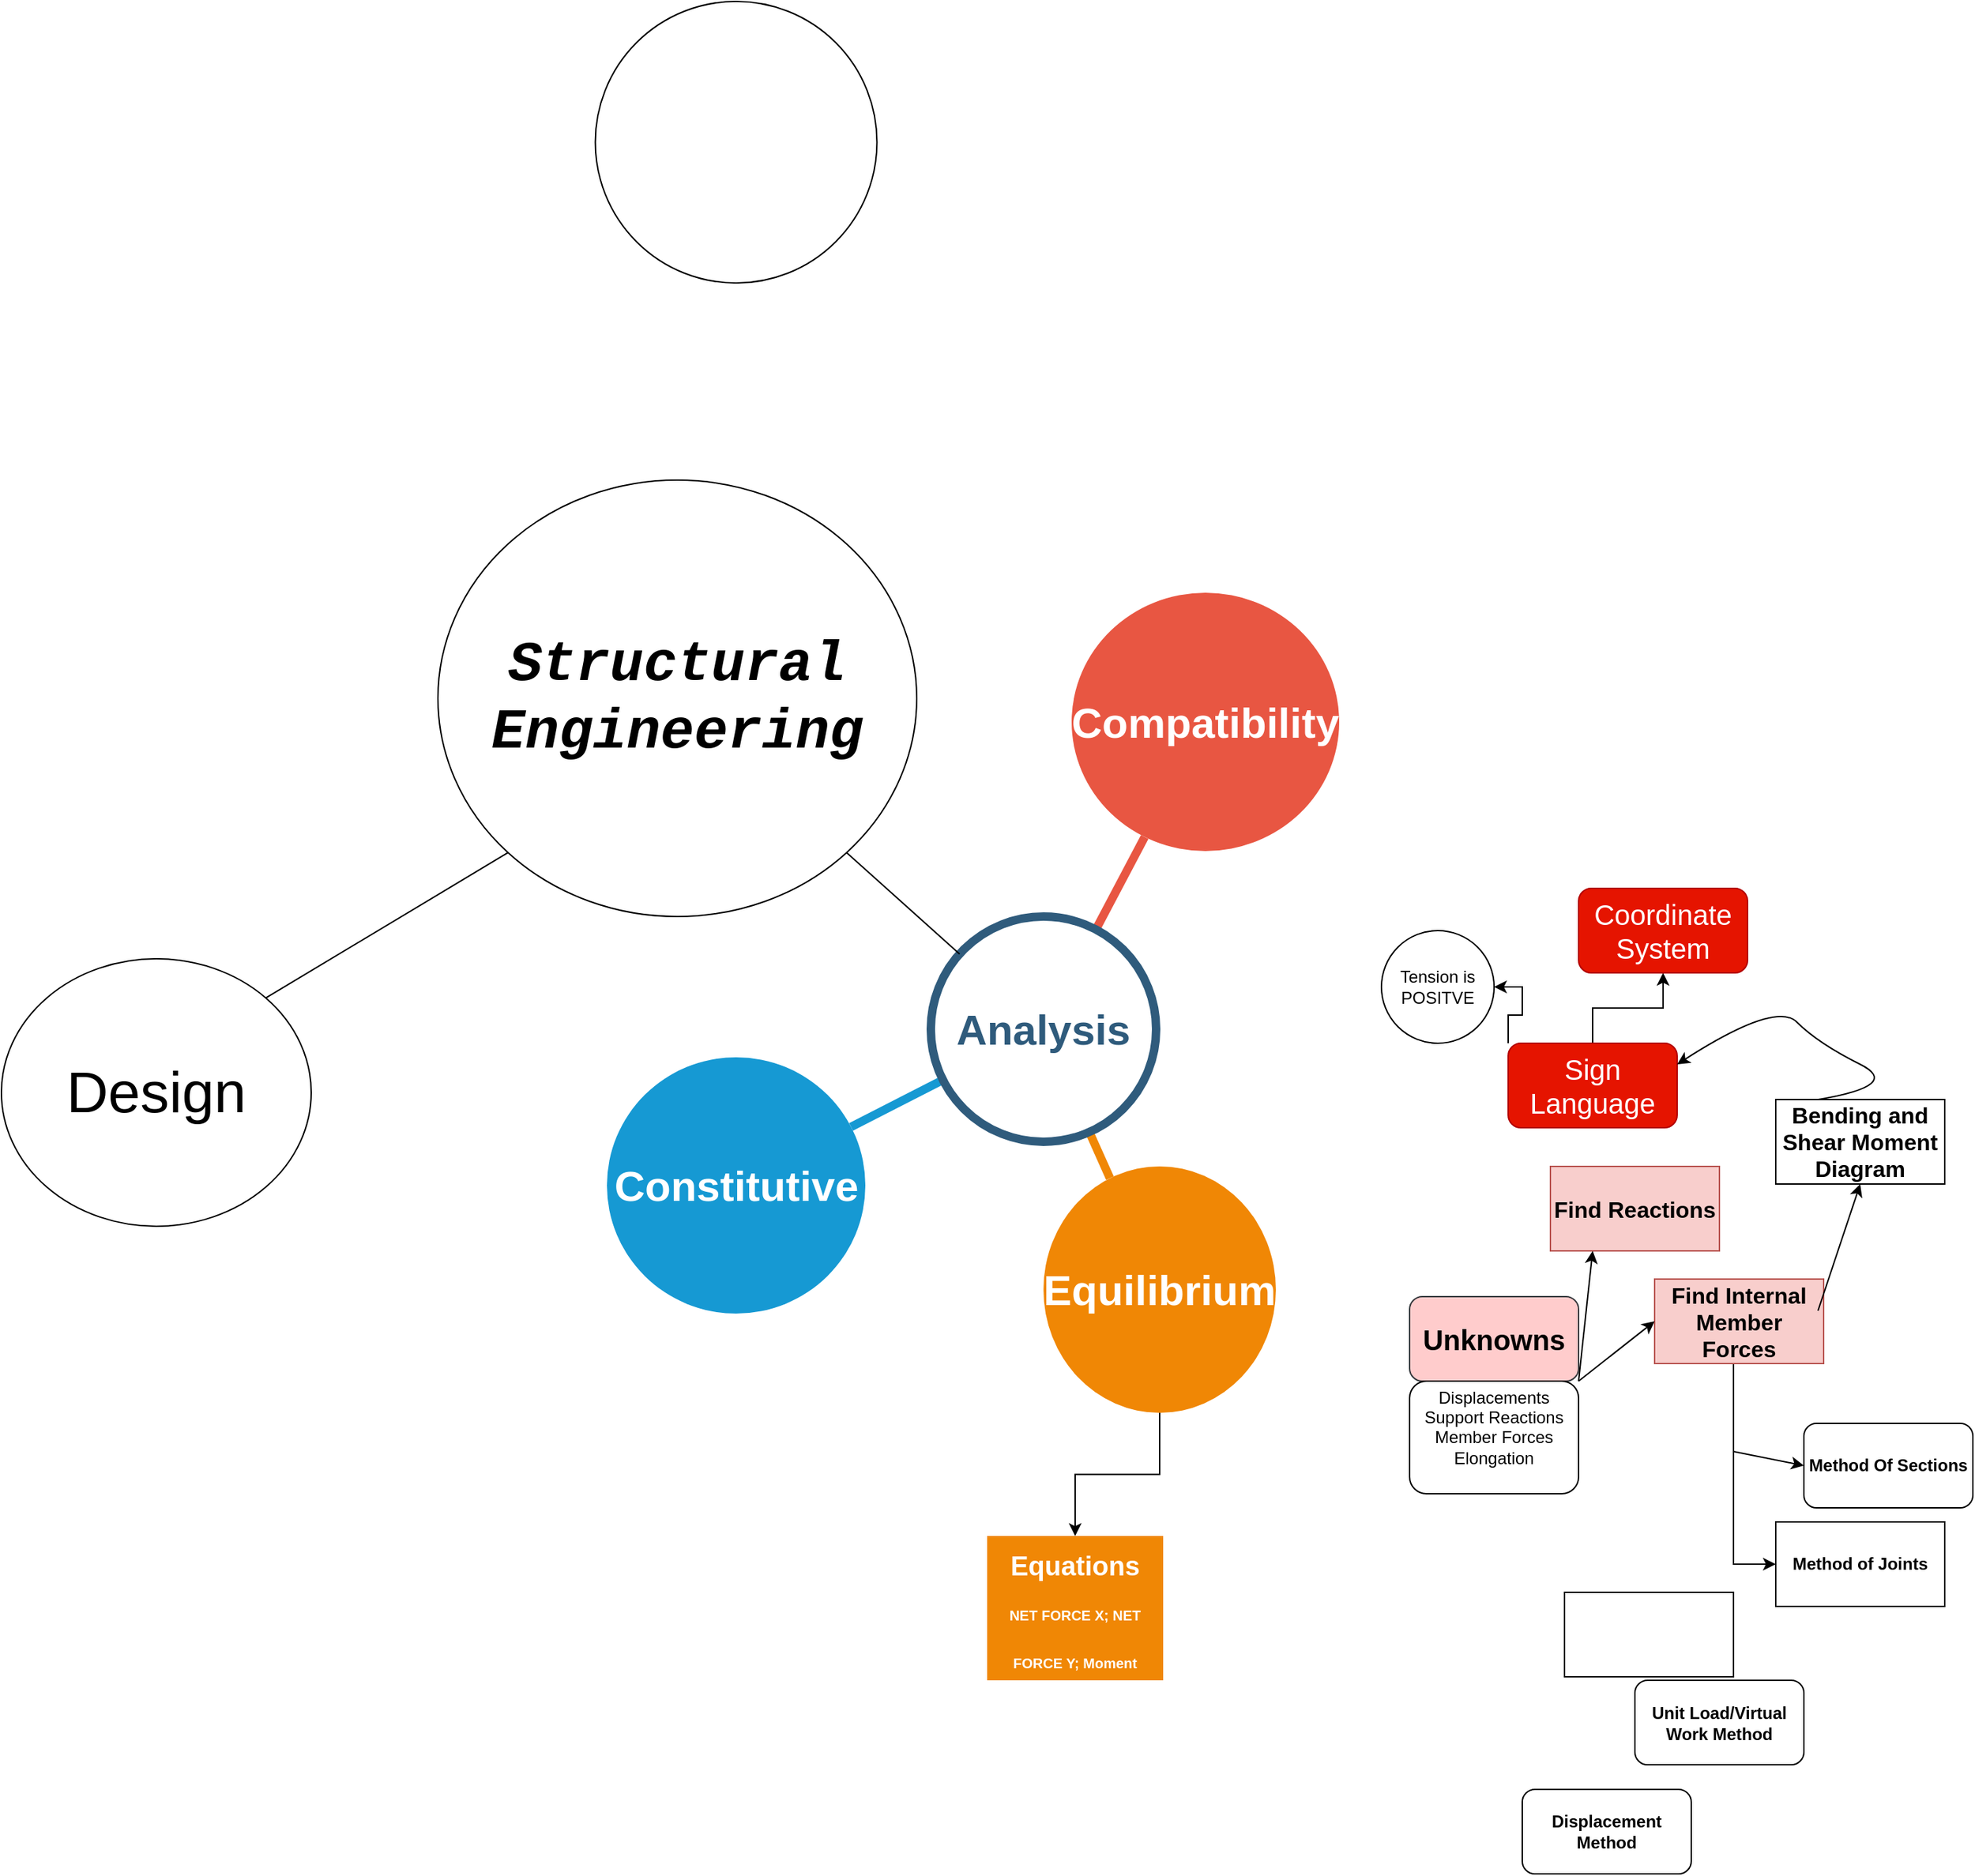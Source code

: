 <mxfile version="26.0.10">
  <diagram id="6a731a19-8d31-9384-78a2-239565b7b9f0" name="Page-1">
    <mxGraphModel dx="1444" dy="858" grid="1" gridSize="10" guides="1" tooltips="1" connect="1" arrows="1" fold="1" page="1" pageScale="1" pageWidth="1169" pageHeight="827" background="none" math="0" shadow="0">
      <root>
        <mxCell id="0" />
        <mxCell id="1" parent="0" />
        <mxCell id="1350" value="Constitutive" style="ellipse;whiteSpace=wrap;html=1;shadow=0;fontFamily=Helvetica;fontSize=30;fontColor=#FFFFFF;align=center;strokeWidth=3;fillColor=#1699D3;strokeColor=none;fontStyle=1" parent="1" vertex="1">
          <mxGeometry x="890" y="1020" width="183.5" height="182" as="geometry" />
        </mxCell>
        <mxCell id="1352" value="Compatibility" style="ellipse;whiteSpace=wrap;html=1;shadow=0;fontFamily=Helvetica;fontSize=30;fontColor=#FFFFFF;align=center;strokeWidth=3;fillColor=#E85642;strokeColor=none;fontStyle=1" parent="1" vertex="1">
          <mxGeometry x="1220" y="690" width="190" height="183.5" as="geometry" />
        </mxCell>
        <mxCell id="tunzIx4tNhsC5PCZ-3-s-1543" value="" style="edgeStyle=orthogonalEdgeStyle;rounded=0;orthogonalLoop=1;jettySize=auto;html=1;" edge="1" parent="1" source="1355" target="tunzIx4tNhsC5PCZ-3-s-1542">
          <mxGeometry relative="1" as="geometry" />
        </mxCell>
        <mxCell id="1355" value="Equilibrium" style="ellipse;whiteSpace=wrap;html=1;shadow=0;fontFamily=Helvetica;fontSize=30;fontColor=#FFFFFF;align=center;strokeWidth=3;fillColor=#F08705;strokeColor=none;fontStyle=1" parent="1" vertex="1">
          <mxGeometry x="1200" y="1097.5" width="165" height="175" as="geometry" />
        </mxCell>
        <mxCell id="1359" style="endArrow=none;strokeWidth=6;strokeColor=#1699D3;html=1;" parent="1" source="1515" target="1350" edge="1">
          <mxGeometry relative="1" as="geometry" />
        </mxCell>
        <mxCell id="1361" style="endArrow=none;strokeWidth=6;strokeColor=#E85642;html=1;" parent="1" source="1515" target="1352" edge="1">
          <mxGeometry relative="1" as="geometry" />
        </mxCell>
        <mxCell id="1365" value="" style="edgeStyle=none;endArrow=none;strokeWidth=6;strokeColor=#F08705;html=1;" parent="1" source="1515" target="1355" edge="1">
          <mxGeometry x="181" y="226.5" width="100" height="100" as="geometry">
            <mxPoint x="181" y="326.5" as="sourcePoint" />
            <mxPoint x="281" y="226.5" as="targetPoint" />
          </mxGeometry>
        </mxCell>
        <mxCell id="1515" value="Analysis" style="ellipse;whiteSpace=wrap;html=1;shadow=0;fontFamily=Helvetica;fontSize=30;fontColor=#2F5B7C;align=center;strokeColor=#2F5B7C;strokeWidth=6;fillColor=#FFFFFF;fontStyle=1;gradientColor=none;" parent="1" vertex="1">
          <mxGeometry x="1120" y="920" width="160" height="160" as="geometry" />
        </mxCell>
        <mxCell id="tunzIx4tNhsC5PCZ-3-s-1542" value="&lt;font style=&quot;font-size: 19px;&quot;&gt;Equations&lt;/font&gt;&lt;div style=&quot;line-height: 90%;&quot;&gt;&lt;font style=&quot;font-size: 10px;&quot;&gt;NET FORCE X; NET FORCE Y; Moment&lt;/font&gt;&lt;/div&gt;" style="whiteSpace=wrap;html=1;fontSize=30;fillColor=#F08705;strokeColor=none;fontColor=#FFFFFF;shadow=0;strokeWidth=3;fontStyle=1;" vertex="1" parent="1">
          <mxGeometry x="1160" y="1360" width="125" height="102.5" as="geometry" />
        </mxCell>
        <mxCell id="tunzIx4tNhsC5PCZ-3-s-1552" value="" style="edgeStyle=orthogonalEdgeStyle;rounded=0;orthogonalLoop=1;jettySize=auto;html=1;" edge="1" parent="1" source="tunzIx4tNhsC5PCZ-3-s-1549" target="tunzIx4tNhsC5PCZ-3-s-1551">
          <mxGeometry relative="1" as="geometry" />
        </mxCell>
        <mxCell id="tunzIx4tNhsC5PCZ-3-s-1553" style="edgeStyle=orthogonalEdgeStyle;rounded=0;orthogonalLoop=1;jettySize=auto;html=1;exitX=0;exitY=0;exitDx=0;exitDy=0;" edge="1" parent="1" source="tunzIx4tNhsC5PCZ-3-s-1549" target="tunzIx4tNhsC5PCZ-3-s-1554">
          <mxGeometry relative="1" as="geometry">
            <mxPoint x="1480" y="970" as="targetPoint" />
          </mxGeometry>
        </mxCell>
        <mxCell id="tunzIx4tNhsC5PCZ-3-s-1549" value="Sign Language" style="rounded=1;whiteSpace=wrap;html=1;fillColor=#e51400;fontColor=#ffffff;strokeColor=#B20000;fontSize=20;" vertex="1" parent="1">
          <mxGeometry x="1530" y="1010" width="120" height="60" as="geometry" />
        </mxCell>
        <mxCell id="tunzIx4tNhsC5PCZ-3-s-1551" value="Coordinate System" style="rounded=1;whiteSpace=wrap;html=1;fillColor=#e51400;fontColor=#ffffff;strokeColor=#B20000;fontSize=20;" vertex="1" parent="1">
          <mxGeometry x="1580" y="900" width="120" height="60" as="geometry" />
        </mxCell>
        <mxCell id="tunzIx4tNhsC5PCZ-3-s-1554" value="Tension is POSITVE" style="ellipse;whiteSpace=wrap;html=1;aspect=fixed;" vertex="1" parent="1">
          <mxGeometry x="1440" y="930" width="80" height="80" as="geometry" />
        </mxCell>
        <mxCell id="tunzIx4tNhsC5PCZ-3-s-1556" value="&lt;font style=&quot;font-size: 20px;&quot;&gt;Unknowns&lt;/font&gt;" style="rounded=1;whiteSpace=wrap;html=1;fontStyle=1;fillColor=#ffcccc;strokeColor=#36393d;" vertex="1" parent="1">
          <mxGeometry x="1460" y="1190" width="120" height="60" as="geometry" />
        </mxCell>
        <mxCell id="tunzIx4tNhsC5PCZ-3-s-1557" value="Displacements&lt;div&gt;Support Reactions&lt;/div&gt;&lt;div&gt;Member Forces&lt;/div&gt;&lt;div&gt;Elongation&lt;/div&gt;&lt;div&gt;&lt;br&gt;&lt;/div&gt;" style="rounded=1;whiteSpace=wrap;html=1;" vertex="1" parent="1">
          <mxGeometry x="1460" y="1250" width="120" height="80" as="geometry" />
        </mxCell>
        <mxCell id="tunzIx4tNhsC5PCZ-3-s-1558" value="Unit Load/Virtual Work Method" style="rounded=1;whiteSpace=wrap;html=1;fontStyle=1" vertex="1" parent="1">
          <mxGeometry x="1620" y="1462.5" width="120" height="60" as="geometry" />
        </mxCell>
        <mxCell id="tunzIx4tNhsC5PCZ-3-s-1559" value="Displacement Method" style="rounded=1;whiteSpace=wrap;html=1;fontStyle=1" vertex="1" parent="1">
          <mxGeometry x="1540" y="1540" width="120" height="60" as="geometry" />
        </mxCell>
        <mxCell id="tunzIx4tNhsC5PCZ-3-s-1560" value="Method Of Sections" style="rounded=1;whiteSpace=wrap;html=1;fontStyle=1" vertex="1" parent="1">
          <mxGeometry x="1740" y="1280" width="120" height="60" as="geometry" />
        </mxCell>
        <mxCell id="tunzIx4tNhsC5PCZ-3-s-1561" value="Method of Joints" style="rounded=0;whiteSpace=wrap;html=1;fontStyle=1" vertex="1" parent="1">
          <mxGeometry x="1720" y="1350" width="120" height="60" as="geometry" />
        </mxCell>
        <mxCell id="tunzIx4tNhsC5PCZ-3-s-1562" value="&lt;font face=&quot;Courier New&quot; style=&quot;font-size: 40px;&quot;&gt;&lt;b style=&quot;&quot;&gt;&lt;i style=&quot;&quot;&gt;Structural Engineering&lt;/i&gt;&lt;/b&gt;&lt;/font&gt;" style="ellipse;whiteSpace=wrap;html=1;" vertex="1" parent="1">
          <mxGeometry x="770" y="610" width="340" height="310" as="geometry" />
        </mxCell>
        <mxCell id="tunzIx4tNhsC5PCZ-3-s-1564" value="" style="endArrow=none;html=1;rounded=0;entryX=1;entryY=1;entryDx=0;entryDy=0;" edge="1" parent="1" source="1515" target="tunzIx4tNhsC5PCZ-3-s-1562">
          <mxGeometry width="50" height="50" relative="1" as="geometry">
            <mxPoint x="860" y="880" as="sourcePoint" />
            <mxPoint x="910" y="830" as="targetPoint" />
          </mxGeometry>
        </mxCell>
        <mxCell id="tunzIx4tNhsC5PCZ-3-s-1565" value="" style="endArrow=none;html=1;rounded=0;entryX=0;entryY=1;entryDx=0;entryDy=0;exitX=1;exitY=0;exitDx=0;exitDy=0;" edge="1" parent="1" source="tunzIx4tNhsC5PCZ-3-s-1566" target="tunzIx4tNhsC5PCZ-3-s-1562">
          <mxGeometry width="50" height="50" relative="1" as="geometry">
            <mxPoint x="650" y="960" as="sourcePoint" />
            <mxPoint x="1030" y="900" as="targetPoint" />
          </mxGeometry>
        </mxCell>
        <mxCell id="tunzIx4tNhsC5PCZ-3-s-1566" value="&lt;font style=&quot;font-size: 41px;&quot;&gt;Design&lt;/font&gt;" style="ellipse;whiteSpace=wrap;html=1;" vertex="1" parent="1">
          <mxGeometry x="460" y="950" width="220" height="190" as="geometry" />
        </mxCell>
        <mxCell id="tunzIx4tNhsC5PCZ-3-s-1567" value="" style="ellipse;whiteSpace=wrap;html=1;" vertex="1" parent="1">
          <mxGeometry x="881.75" y="270" width="200" height="200" as="geometry" />
        </mxCell>
        <mxCell id="tunzIx4tNhsC5PCZ-3-s-1572" value="Find Reactions" style="rounded=0;whiteSpace=wrap;html=1;fillColor=#f8cecc;strokeColor=#b85450;fontStyle=1;fontSize=16;" vertex="1" parent="1">
          <mxGeometry x="1560" y="1097.5" width="120" height="60" as="geometry" />
        </mxCell>
        <mxCell id="tunzIx4tNhsC5PCZ-3-s-1574" value="" style="edgeStyle=orthogonalEdgeStyle;rounded=0;orthogonalLoop=1;jettySize=auto;html=1;" edge="1" parent="1" source="tunzIx4tNhsC5PCZ-3-s-1573" target="tunzIx4tNhsC5PCZ-3-s-1561">
          <mxGeometry relative="1" as="geometry">
            <Array as="points">
              <mxPoint x="1690" y="1380" />
            </Array>
          </mxGeometry>
        </mxCell>
        <mxCell id="tunzIx4tNhsC5PCZ-3-s-1573" value="Find Internal Member Forces" style="rounded=0;whiteSpace=wrap;html=1;fillColor=#f8cecc;strokeColor=#b85450;fontStyle=1;fontSize=16;" vertex="1" parent="1">
          <mxGeometry x="1634" y="1177.5" width="120" height="60" as="geometry" />
        </mxCell>
        <mxCell id="tunzIx4tNhsC5PCZ-3-s-1575" value="" style="endArrow=classic;html=1;rounded=0;entryX=0;entryY=0.5;entryDx=0;entryDy=0;" edge="1" parent="1" target="tunzIx4tNhsC5PCZ-3-s-1560">
          <mxGeometry width="50" height="50" relative="1" as="geometry">
            <mxPoint x="1690" y="1300" as="sourcePoint" />
            <mxPoint x="1730" y="1310" as="targetPoint" />
          </mxGeometry>
        </mxCell>
        <mxCell id="tunzIx4tNhsC5PCZ-3-s-1576" value="" style="endArrow=classic;html=1;rounded=0;exitX=0.5;exitY=1;exitDx=0;exitDy=0;entryX=0.5;entryY=0;entryDx=0;entryDy=0;" edge="1" parent="1" source="tunzIx4tNhsC5PCZ-3-s-1556" target="tunzIx4tNhsC5PCZ-3-s-1557">
          <mxGeometry width="50" height="50" relative="1" as="geometry">
            <mxPoint x="1510" y="1250" as="sourcePoint" />
            <mxPoint x="1560" y="1200" as="targetPoint" />
          </mxGeometry>
        </mxCell>
        <mxCell id="tunzIx4tNhsC5PCZ-3-s-1577" value="" style="endArrow=classic;html=1;rounded=0;entryX=0.25;entryY=1;entryDx=0;entryDy=0;exitX=1;exitY=0;exitDx=0;exitDy=0;" edge="1" parent="1" source="tunzIx4tNhsC5PCZ-3-s-1557" target="tunzIx4tNhsC5PCZ-3-s-1572">
          <mxGeometry width="50" height="50" relative="1" as="geometry">
            <mxPoint x="1570" y="1260" as="sourcePoint" />
            <mxPoint x="1570" y="1250" as="targetPoint" />
          </mxGeometry>
        </mxCell>
        <mxCell id="tunzIx4tNhsC5PCZ-3-s-1578" value="" style="endArrow=classic;html=1;rounded=0;entryX=0;entryY=0.5;entryDx=0;entryDy=0;exitX=1;exitY=0;exitDx=0;exitDy=0;" edge="1" parent="1" source="tunzIx4tNhsC5PCZ-3-s-1557" target="tunzIx4tNhsC5PCZ-3-s-1573">
          <mxGeometry width="50" height="50" relative="1" as="geometry">
            <mxPoint x="1590" y="1260" as="sourcePoint" />
            <mxPoint x="1570" y="1250" as="targetPoint" />
          </mxGeometry>
        </mxCell>
        <mxCell id="tunzIx4tNhsC5PCZ-3-s-1579" value="" style="endArrow=classic;html=1;rounded=0;" edge="1" parent="1">
          <mxGeometry width="50" height="50" relative="1" as="geometry">
            <mxPoint x="1750" y="1200" as="sourcePoint" />
            <mxPoint x="1780" y="1110" as="targetPoint" />
          </mxGeometry>
        </mxCell>
        <mxCell id="tunzIx4tNhsC5PCZ-3-s-1580" value="&lt;b&gt;&lt;font style=&quot;font-size: 16px;&quot;&gt;Bending and Shear Moment Diagram&lt;/font&gt;&lt;/b&gt;" style="rounded=0;whiteSpace=wrap;html=1;" vertex="1" parent="1">
          <mxGeometry x="1720" y="1050" width="120" height="60" as="geometry" />
        </mxCell>
        <mxCell id="tunzIx4tNhsC5PCZ-3-s-1582" value="" style="curved=1;endArrow=classic;html=1;rounded=0;entryX=1;entryY=0.25;entryDx=0;entryDy=0;exitX=0.25;exitY=0;exitDx=0;exitDy=0;" edge="1" parent="1" source="tunzIx4tNhsC5PCZ-3-s-1580" target="tunzIx4tNhsC5PCZ-3-s-1549">
          <mxGeometry width="50" height="50" relative="1" as="geometry">
            <mxPoint x="1760" y="1040" as="sourcePoint" />
            <mxPoint x="1810" y="990" as="targetPoint" />
            <Array as="points">
              <mxPoint x="1810" y="1040" />
              <mxPoint x="1750" y="1010" />
              <mxPoint x="1720" y="980" />
            </Array>
          </mxGeometry>
        </mxCell>
        <mxCell id="tunzIx4tNhsC5PCZ-3-s-1583" value="" style="rounded=0;whiteSpace=wrap;html=1;" vertex="1" parent="1">
          <mxGeometry x="1570" y="1400" width="120" height="60" as="geometry" />
        </mxCell>
      </root>
    </mxGraphModel>
  </diagram>
</mxfile>
